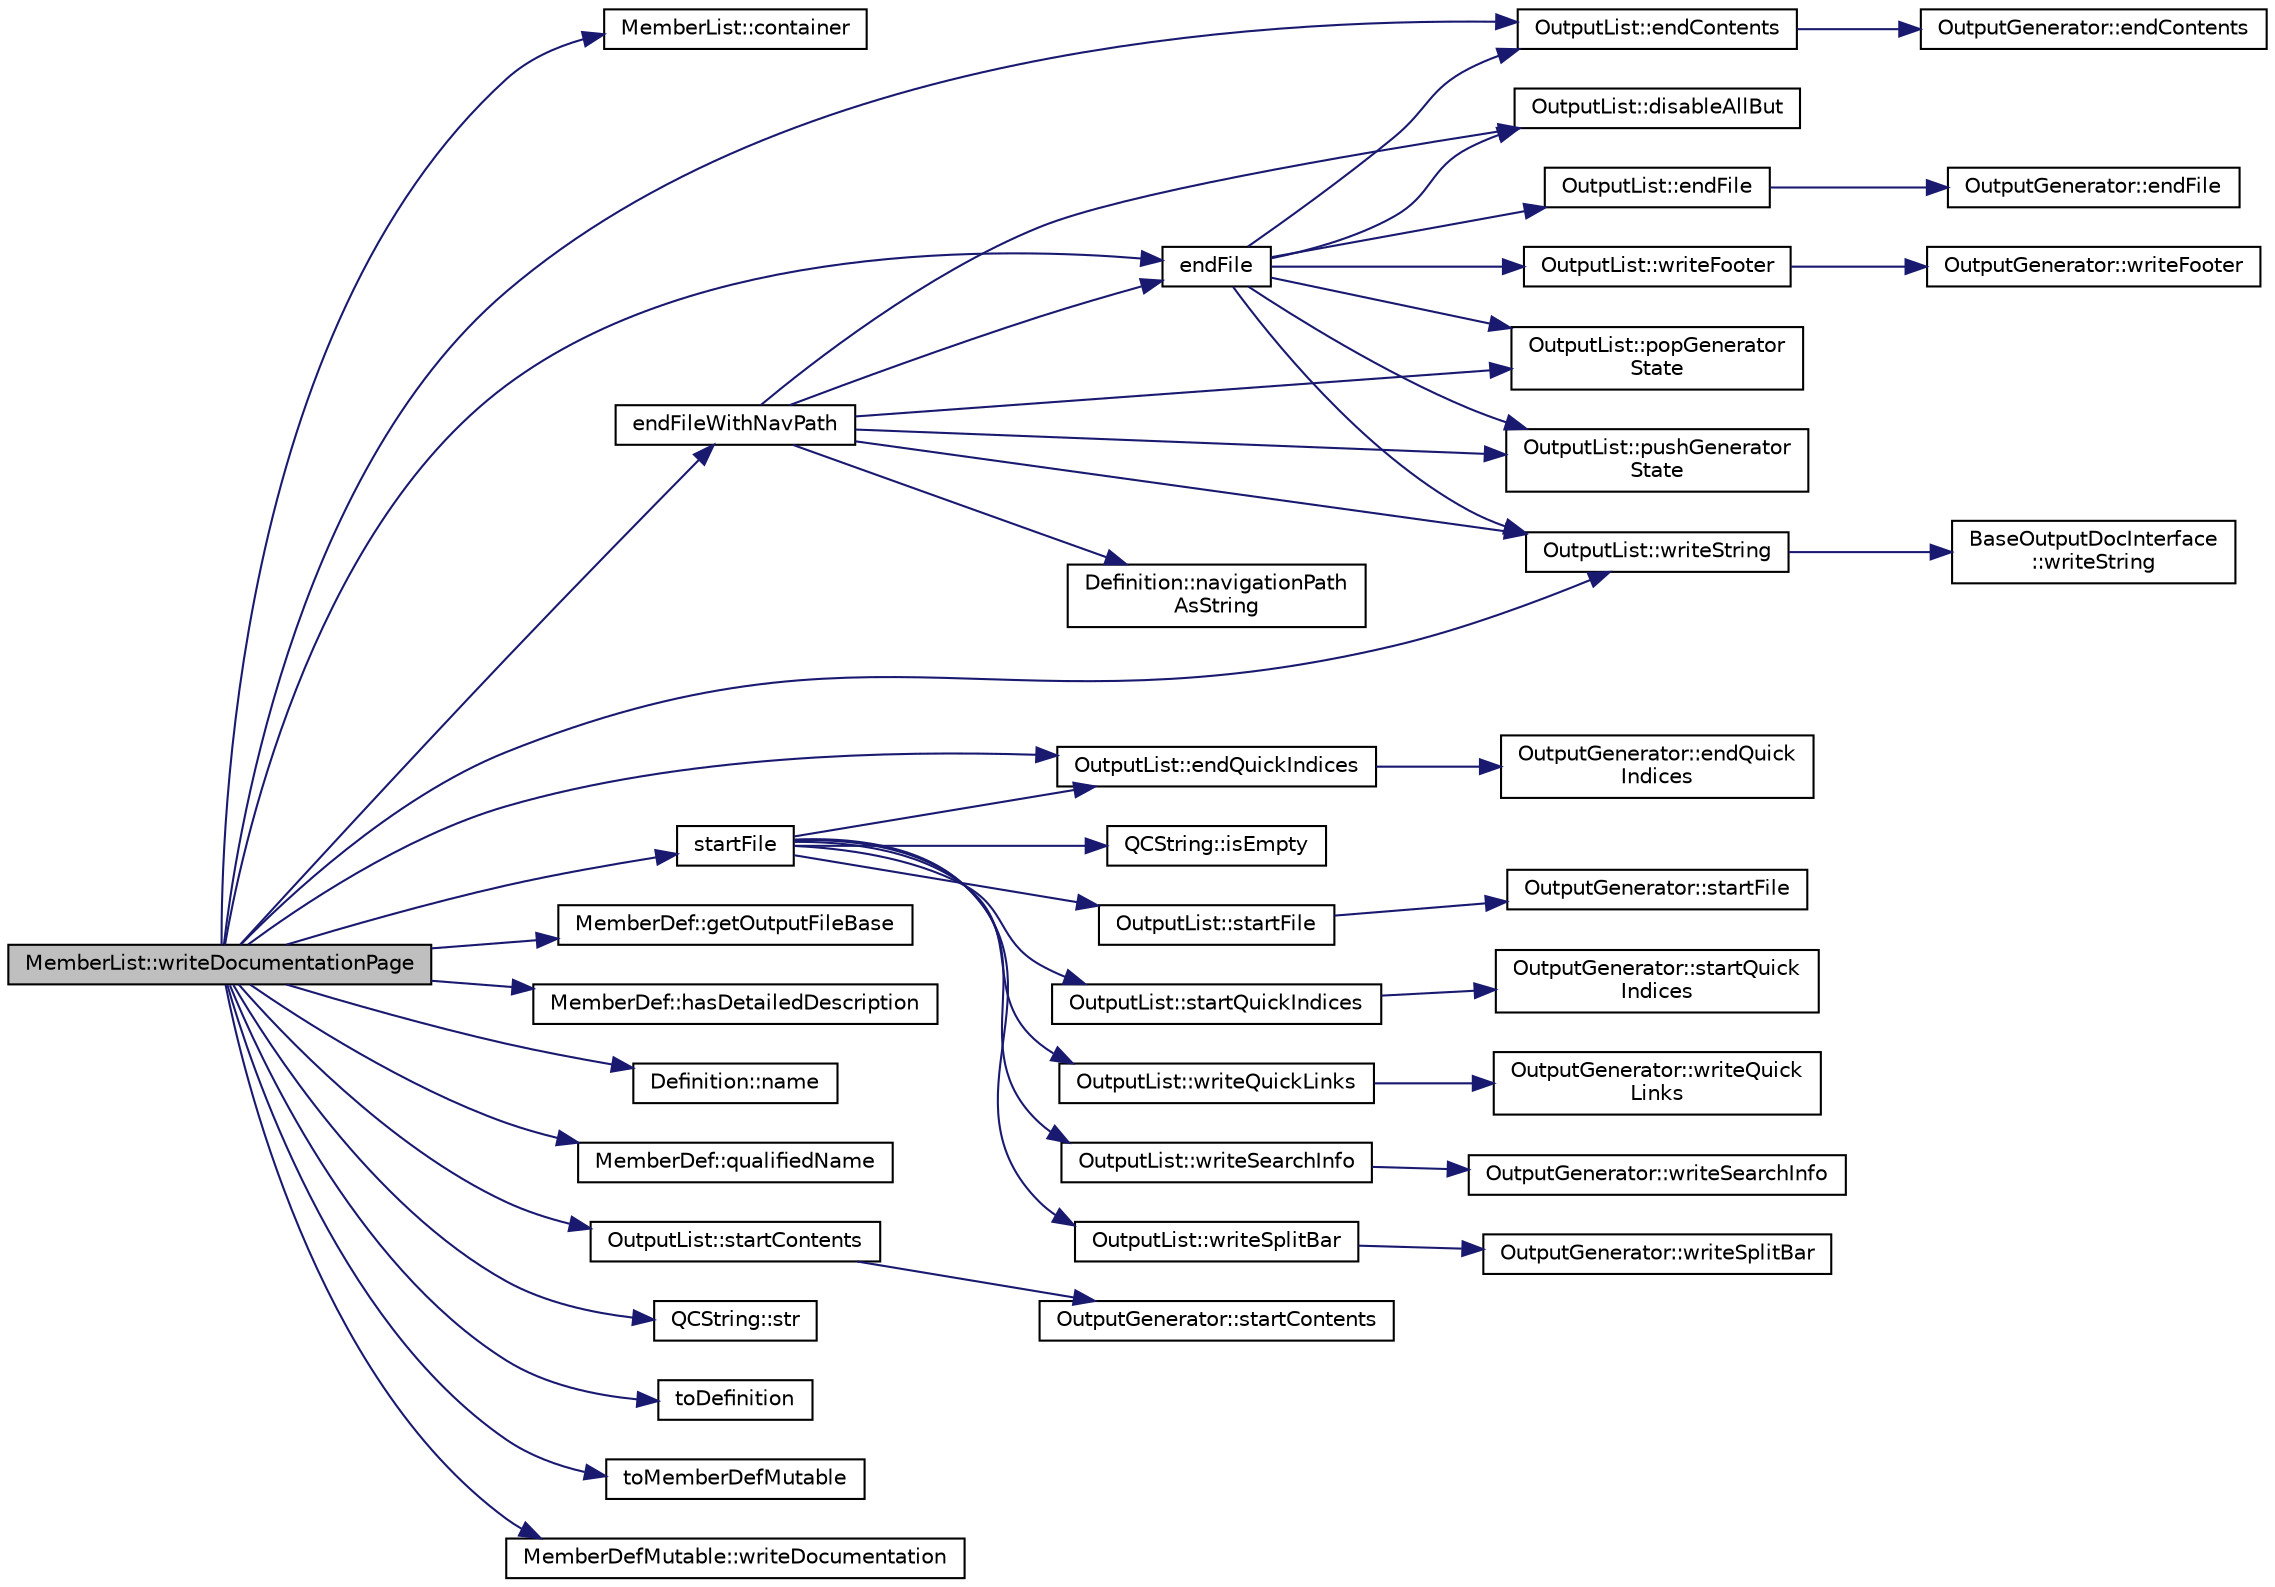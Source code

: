 digraph "MemberList::writeDocumentationPage"
{
 // LATEX_PDF_SIZE
  edge [fontname="Helvetica",fontsize="10",labelfontname="Helvetica",labelfontsize="10"];
  node [fontname="Helvetica",fontsize="10",shape=record];
  rankdir="LR";
  Node1 [label="MemberList::writeDocumentationPage",height=0.2,width=0.4,color="black", fillcolor="grey75", style="filled", fontcolor="black",tooltip=" "];
  Node1 -> Node2 [color="midnightblue",fontsize="10",style="solid",fontname="Helvetica"];
  Node2 [label="MemberList::container",height=0.2,width=0.4,color="black", fillcolor="white", style="filled",URL="$classMemberList.html#a32eb89a63cd45be662353c445232c403",tooltip=" "];
  Node1 -> Node3 [color="midnightblue",fontsize="10",style="solid",fontname="Helvetica"];
  Node3 [label="OutputList::endContents",height=0.2,width=0.4,color="black", fillcolor="white", style="filled",URL="$classOutputList.html#a317bae5a753eac709cf776b2ec2fb732",tooltip=" "];
  Node3 -> Node4 [color="midnightblue",fontsize="10",style="solid",fontname="Helvetica"];
  Node4 [label="OutputGenerator::endContents",height=0.2,width=0.4,color="black", fillcolor="white", style="filled",URL="$classOutputGenerator.html#a62d0b8915ba8cbae0e0703794bcae68a",tooltip=" "];
  Node1 -> Node5 [color="midnightblue",fontsize="10",style="solid",fontname="Helvetica"];
  Node5 [label="endFile",height=0.2,width=0.4,color="black", fillcolor="white", style="filled",URL="$index_8cpp.html#a0f65138605aced4e557cefaebba93625",tooltip=" "];
  Node5 -> Node6 [color="midnightblue",fontsize="10",style="solid",fontname="Helvetica"];
  Node6 [label="OutputList::disableAllBut",height=0.2,width=0.4,color="black", fillcolor="white", style="filled",URL="$classOutputList.html#a73f9be626eea01f1ccd1b446dcf2c003",tooltip=" "];
  Node5 -> Node3 [color="midnightblue",fontsize="10",style="solid",fontname="Helvetica"];
  Node5 -> Node7 [color="midnightblue",fontsize="10",style="solid",fontname="Helvetica"];
  Node7 [label="OutputList::endFile",height=0.2,width=0.4,color="black", fillcolor="white", style="filled",URL="$classOutputList.html#a5b0f833d3150110151ae6a095a8549a5",tooltip=" "];
  Node7 -> Node8 [color="midnightblue",fontsize="10",style="solid",fontname="Helvetica"];
  Node8 [label="OutputGenerator::endFile",height=0.2,width=0.4,color="black", fillcolor="white", style="filled",URL="$classOutputGenerator.html#acdf48180d14b1d720286049195ad1c6a",tooltip=" "];
  Node5 -> Node9 [color="midnightblue",fontsize="10",style="solid",fontname="Helvetica"];
  Node9 [label="OutputList::popGenerator\lState",height=0.2,width=0.4,color="black", fillcolor="white", style="filled",URL="$classOutputList.html#a94eb1af2ea07425ef1faa539d24adcf8",tooltip=" "];
  Node5 -> Node10 [color="midnightblue",fontsize="10",style="solid",fontname="Helvetica"];
  Node10 [label="OutputList::pushGenerator\lState",height=0.2,width=0.4,color="black", fillcolor="white", style="filled",URL="$classOutputList.html#a885957a64f7d87aefb663c4ec903188f",tooltip=" "];
  Node5 -> Node11 [color="midnightblue",fontsize="10",style="solid",fontname="Helvetica"];
  Node11 [label="OutputList::writeFooter",height=0.2,width=0.4,color="black", fillcolor="white", style="filled",URL="$classOutputList.html#accf02a25e4bb1593eabc248373f08dd0",tooltip=" "];
  Node11 -> Node12 [color="midnightblue",fontsize="10",style="solid",fontname="Helvetica"];
  Node12 [label="OutputGenerator::writeFooter",height=0.2,width=0.4,color="black", fillcolor="white", style="filled",URL="$classOutputGenerator.html#a23b237329418066300afb4052baa5bc6",tooltip=" "];
  Node5 -> Node13 [color="midnightblue",fontsize="10",style="solid",fontname="Helvetica"];
  Node13 [label="OutputList::writeString",height=0.2,width=0.4,color="black", fillcolor="white", style="filled",URL="$classOutputList.html#a07cac8a8981da35314f77d8f3edb7f76",tooltip=" "];
  Node13 -> Node14 [color="midnightblue",fontsize="10",style="solid",fontname="Helvetica"];
  Node14 [label="BaseOutputDocInterface\l::writeString",height=0.2,width=0.4,color="black", fillcolor="white", style="filled",URL="$classBaseOutputDocInterface.html#a1b8c0b05080d0e73bc10a0dfaeb03320",tooltip=" "];
  Node1 -> Node15 [color="midnightblue",fontsize="10",style="solid",fontname="Helvetica"];
  Node15 [label="endFileWithNavPath",height=0.2,width=0.4,color="black", fillcolor="white", style="filled",URL="$index_8cpp.html#a3a6f41d0d5830a4a3b23647eb4c2bc59",tooltip=" "];
  Node15 -> Node6 [color="midnightblue",fontsize="10",style="solid",fontname="Helvetica"];
  Node15 -> Node5 [color="midnightblue",fontsize="10",style="solid",fontname="Helvetica"];
  Node15 -> Node16 [color="midnightblue",fontsize="10",style="solid",fontname="Helvetica"];
  Node16 [label="Definition::navigationPath\lAsString",height=0.2,width=0.4,color="black", fillcolor="white", style="filled",URL="$classDefinition.html#a31bb3c80373d0edcdf798a20c85e55fa",tooltip=" "];
  Node15 -> Node9 [color="midnightblue",fontsize="10",style="solid",fontname="Helvetica"];
  Node15 -> Node10 [color="midnightblue",fontsize="10",style="solid",fontname="Helvetica"];
  Node15 -> Node13 [color="midnightblue",fontsize="10",style="solid",fontname="Helvetica"];
  Node1 -> Node17 [color="midnightblue",fontsize="10",style="solid",fontname="Helvetica"];
  Node17 [label="OutputList::endQuickIndices",height=0.2,width=0.4,color="black", fillcolor="white", style="filled",URL="$classOutputList.html#ab1da800b31634af3c518bfa8c0b8323b",tooltip=" "];
  Node17 -> Node18 [color="midnightblue",fontsize="10",style="solid",fontname="Helvetica"];
  Node18 [label="OutputGenerator::endQuick\lIndices",height=0.2,width=0.4,color="black", fillcolor="white", style="filled",URL="$classOutputGenerator.html#ac772c3fa9b9fb938598b67b8251a1787",tooltip=" "];
  Node1 -> Node19 [color="midnightblue",fontsize="10",style="solid",fontname="Helvetica"];
  Node19 [label="MemberDef::getOutputFileBase",height=0.2,width=0.4,color="black", fillcolor="white", style="filled",URL="$classMemberDef.html#a1691f8cc2d90978d091a7d7aae11dd8d",tooltip=" "];
  Node1 -> Node20 [color="midnightblue",fontsize="10",style="solid",fontname="Helvetica"];
  Node20 [label="MemberDef::hasDetailedDescription",height=0.2,width=0.4,color="black", fillcolor="white", style="filled",URL="$classMemberDef.html#a091d243bd31c95a34233e364dfdd9f5d",tooltip=" "];
  Node1 -> Node21 [color="midnightblue",fontsize="10",style="solid",fontname="Helvetica"];
  Node21 [label="Definition::name",height=0.2,width=0.4,color="black", fillcolor="white", style="filled",URL="$classDefinition.html#a9374fedd7f64fea7e0e164302d1a9e61",tooltip=" "];
  Node1 -> Node22 [color="midnightblue",fontsize="10",style="solid",fontname="Helvetica"];
  Node22 [label="MemberDef::qualifiedName",height=0.2,width=0.4,color="black", fillcolor="white", style="filled",URL="$classMemberDef.html#adfd71ac301f7d1d7010992ecc990200a",tooltip=" "];
  Node1 -> Node23 [color="midnightblue",fontsize="10",style="solid",fontname="Helvetica"];
  Node23 [label="OutputList::startContents",height=0.2,width=0.4,color="black", fillcolor="white", style="filled",URL="$classOutputList.html#ac891ad4a7081e1ab9d42a637596111db",tooltip=" "];
  Node23 -> Node24 [color="midnightblue",fontsize="10",style="solid",fontname="Helvetica"];
  Node24 [label="OutputGenerator::startContents",height=0.2,width=0.4,color="black", fillcolor="white", style="filled",URL="$classOutputGenerator.html#a21231e6bba1594e5327e8e150e39355c",tooltip=" "];
  Node1 -> Node25 [color="midnightblue",fontsize="10",style="solid",fontname="Helvetica"];
  Node25 [label="startFile",height=0.2,width=0.4,color="black", fillcolor="white", style="filled",URL="$index_8cpp.html#a2aa525be67f0dfb3cad594d950dd8b32",tooltip=" "];
  Node25 -> Node17 [color="midnightblue",fontsize="10",style="solid",fontname="Helvetica"];
  Node25 -> Node26 [color="midnightblue",fontsize="10",style="solid",fontname="Helvetica"];
  Node26 [label="QCString::isEmpty",height=0.2,width=0.4,color="black", fillcolor="white", style="filled",URL="$classQCString.html#a621c4090d69ad7d05ef8e5234376c3d8",tooltip=" "];
  Node25 -> Node27 [color="midnightblue",fontsize="10",style="solid",fontname="Helvetica"];
  Node27 [label="OutputList::startFile",height=0.2,width=0.4,color="black", fillcolor="white", style="filled",URL="$classOutputList.html#a039bad7958749fee71e01cd8d1196dd6",tooltip=" "];
  Node27 -> Node28 [color="midnightblue",fontsize="10",style="solid",fontname="Helvetica"];
  Node28 [label="OutputGenerator::startFile",height=0.2,width=0.4,color="black", fillcolor="white", style="filled",URL="$classOutputGenerator.html#a99099c32ed4057e4036f2c0809aaeedc",tooltip=" "];
  Node25 -> Node29 [color="midnightblue",fontsize="10",style="solid",fontname="Helvetica"];
  Node29 [label="OutputList::startQuickIndices",height=0.2,width=0.4,color="black", fillcolor="white", style="filled",URL="$classOutputList.html#a74849c1452e8884292ed85bf7c22f2bc",tooltip=" "];
  Node29 -> Node30 [color="midnightblue",fontsize="10",style="solid",fontname="Helvetica"];
  Node30 [label="OutputGenerator::startQuick\lIndices",height=0.2,width=0.4,color="black", fillcolor="white", style="filled",URL="$classOutputGenerator.html#ac1235b655cd828140b9c76f4ca1f4040",tooltip=" "];
  Node25 -> Node31 [color="midnightblue",fontsize="10",style="solid",fontname="Helvetica"];
  Node31 [label="OutputList::writeQuickLinks",height=0.2,width=0.4,color="black", fillcolor="white", style="filled",URL="$classOutputList.html#a659a8933c37116e3ab9765167ceb075a",tooltip=" "];
  Node31 -> Node32 [color="midnightblue",fontsize="10",style="solid",fontname="Helvetica"];
  Node32 [label="OutputGenerator::writeQuick\lLinks",height=0.2,width=0.4,color="black", fillcolor="white", style="filled",URL="$classOutputGenerator.html#a36cfbbc9043e88b2514cf94349774558",tooltip=" "];
  Node25 -> Node33 [color="midnightblue",fontsize="10",style="solid",fontname="Helvetica"];
  Node33 [label="OutputList::writeSearchInfo",height=0.2,width=0.4,color="black", fillcolor="white", style="filled",URL="$classOutputList.html#a0b776a7ac371d841b15862b074ddd97f",tooltip=" "];
  Node33 -> Node34 [color="midnightblue",fontsize="10",style="solid",fontname="Helvetica"];
  Node34 [label="OutputGenerator::writeSearchInfo",height=0.2,width=0.4,color="black", fillcolor="white", style="filled",URL="$classOutputGenerator.html#a6f93852b3d43ab8a63be1e46f10eb8fd",tooltip=" "];
  Node25 -> Node35 [color="midnightblue",fontsize="10",style="solid",fontname="Helvetica"];
  Node35 [label="OutputList::writeSplitBar",height=0.2,width=0.4,color="black", fillcolor="white", style="filled",URL="$classOutputList.html#a273fd8da2ee6aaa96508979a57ad1b9f",tooltip=" "];
  Node35 -> Node36 [color="midnightblue",fontsize="10",style="solid",fontname="Helvetica"];
  Node36 [label="OutputGenerator::writeSplitBar",height=0.2,width=0.4,color="black", fillcolor="white", style="filled",URL="$classOutputGenerator.html#a2e4d0d2fce2bd44841eb1439083a2a51",tooltip=" "];
  Node1 -> Node37 [color="midnightblue",fontsize="10",style="solid",fontname="Helvetica"];
  Node37 [label="QCString::str",height=0.2,width=0.4,color="black", fillcolor="white", style="filled",URL="$classQCString.html#a9824b07232eea418ab3b3e7dc3178eec",tooltip=" "];
  Node1 -> Node38 [color="midnightblue",fontsize="10",style="solid",fontname="Helvetica"];
  Node38 [label="toDefinition",height=0.2,width=0.4,color="black", fillcolor="white", style="filled",URL="$definition_8cpp.html#ab43e817b86eeee8909980167d1a140c8",tooltip=" "];
  Node1 -> Node39 [color="midnightblue",fontsize="10",style="solid",fontname="Helvetica"];
  Node39 [label="toMemberDefMutable",height=0.2,width=0.4,color="black", fillcolor="white", style="filled",URL="$memberdef_8cpp.html#a9ea80ba313803ae565f05ce1c8eb6bb5",tooltip=" "];
  Node1 -> Node40 [color="midnightblue",fontsize="10",style="solid",fontname="Helvetica"];
  Node40 [label="MemberDefMutable::writeDocumentation",height=0.2,width=0.4,color="black", fillcolor="white", style="filled",URL="$classMemberDefMutable.html#a4b9b09c4abf89f8cf3f7fdc89a7d1cc0",tooltip=" "];
  Node1 -> Node13 [color="midnightblue",fontsize="10",style="solid",fontname="Helvetica"];
}
